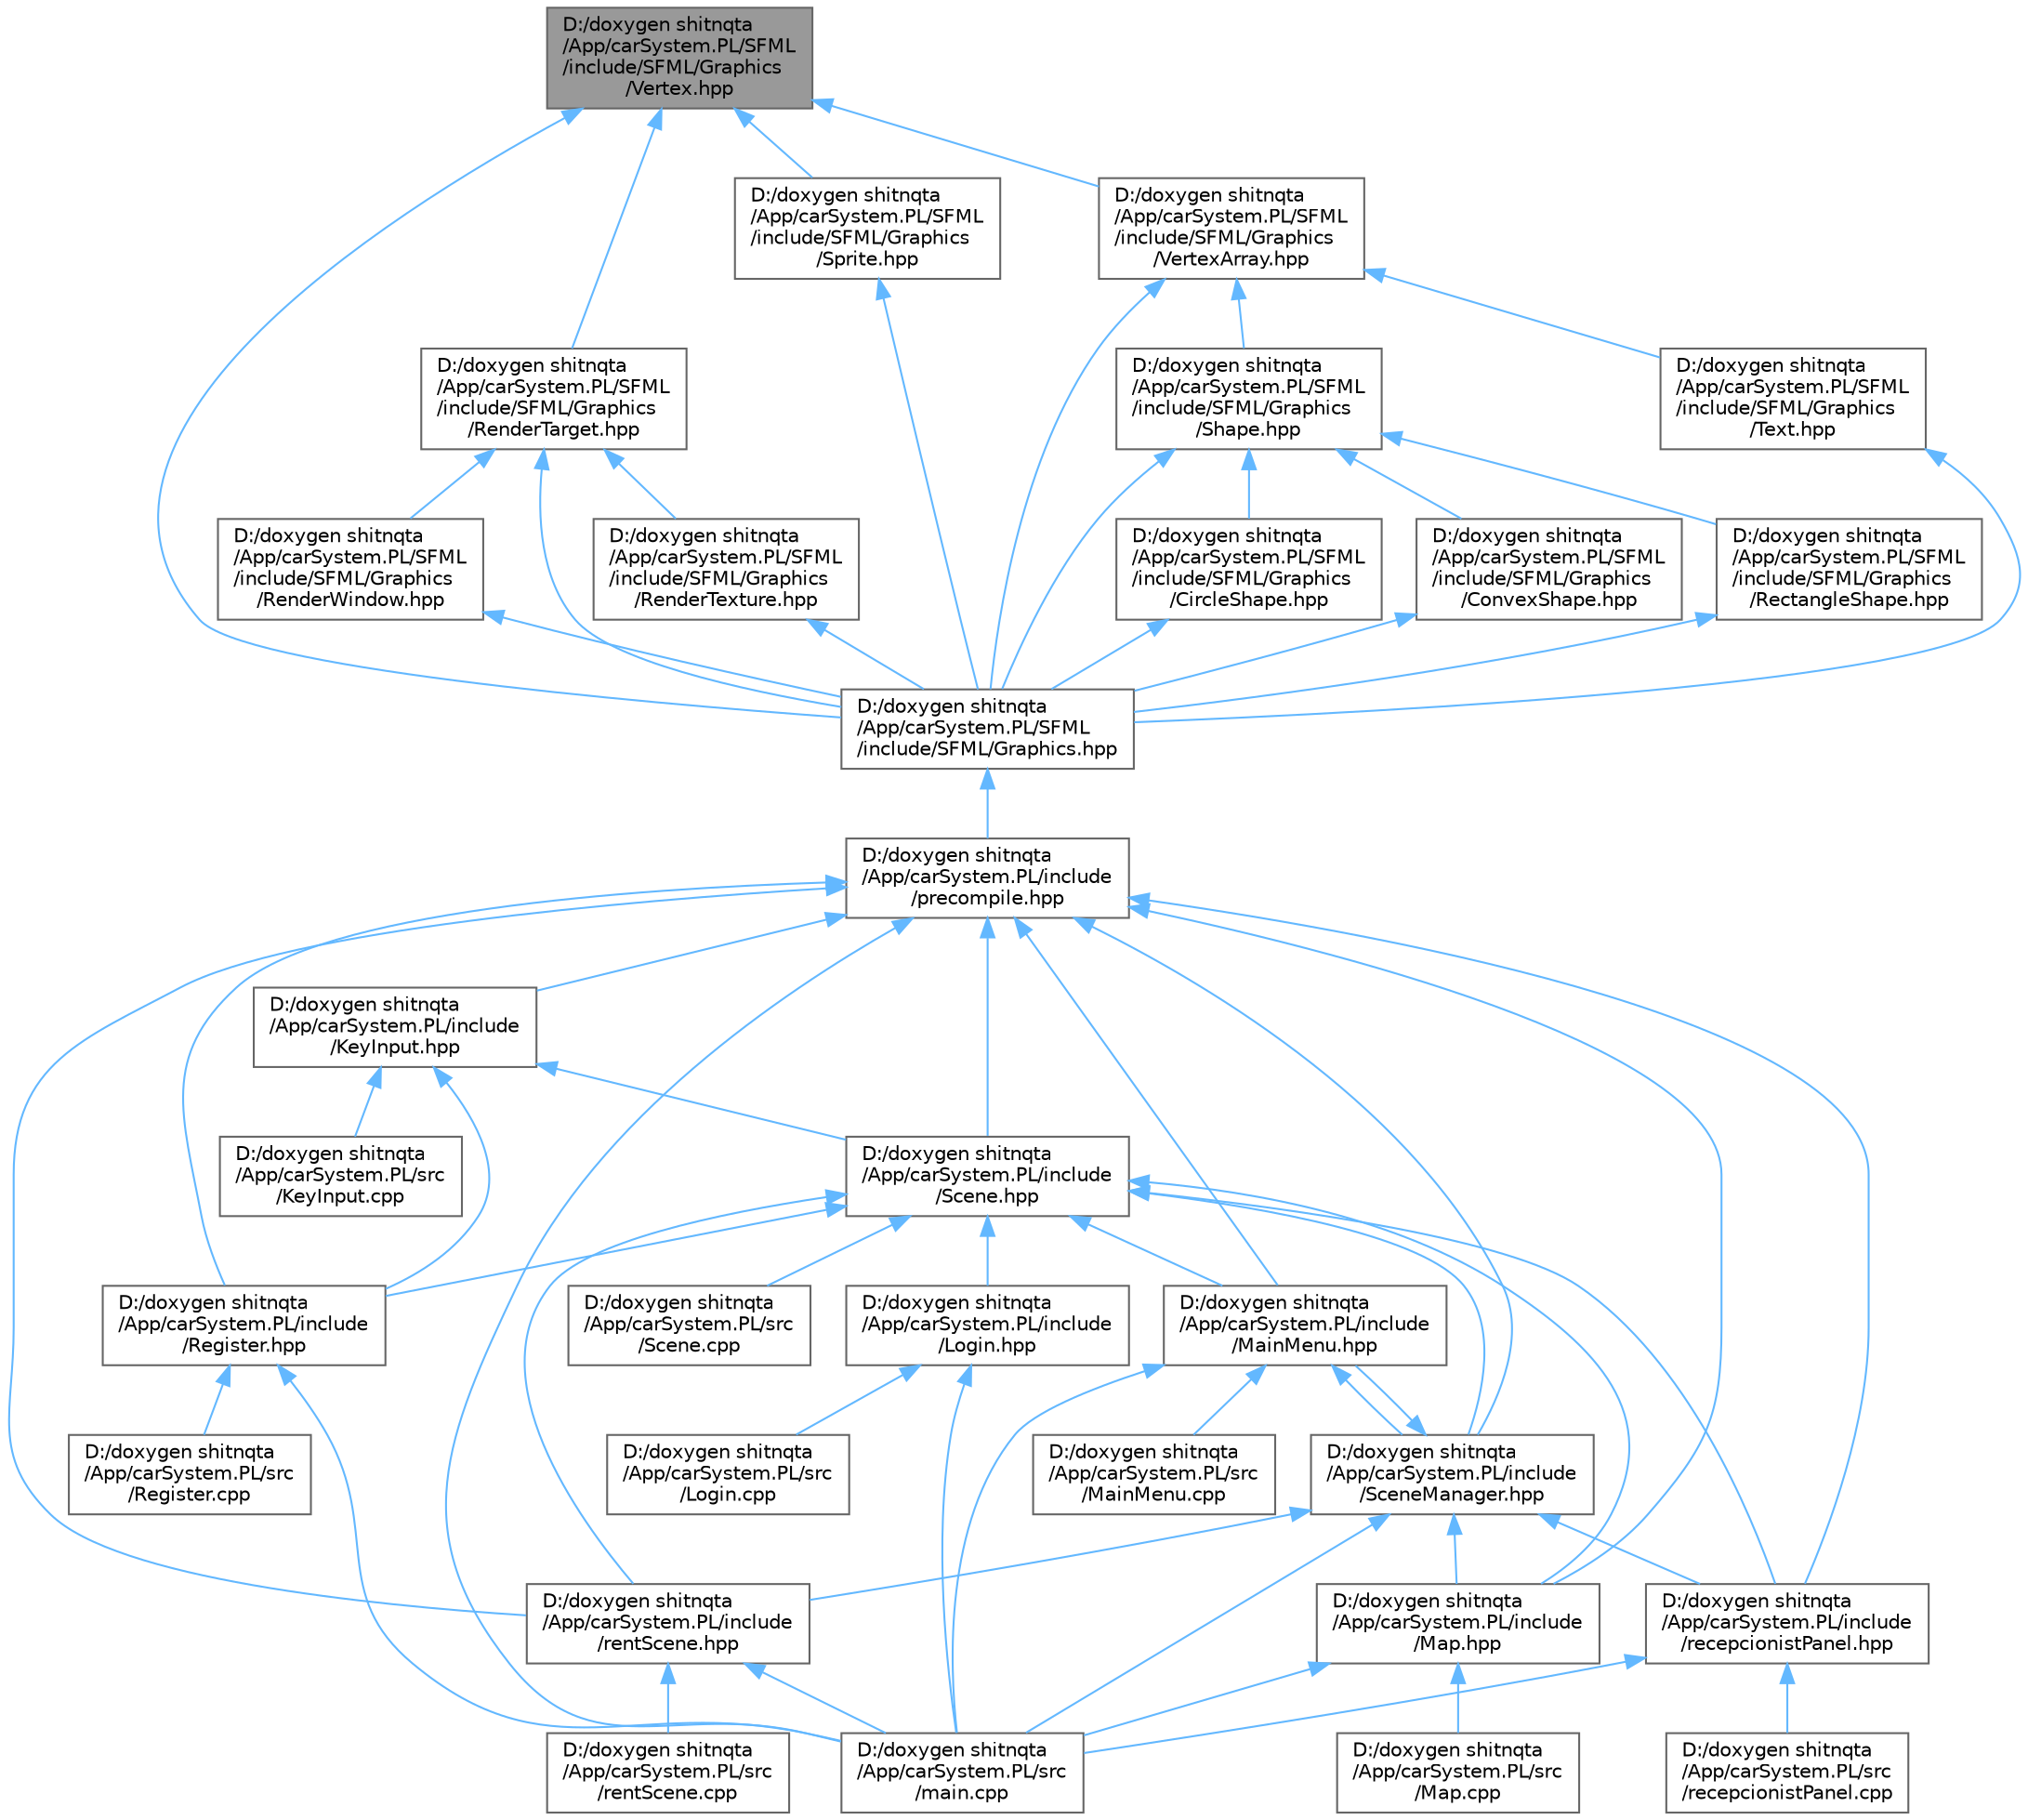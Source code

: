 digraph "D:/doxygen shitnqta/App/carSystem.PL/SFML/include/SFML/Graphics/Vertex.hpp"
{
 // INTERACTIVE_SVG=YES
 // LATEX_PDF_SIZE
  bgcolor="transparent";
  edge [fontname=Helvetica,fontsize=10,labelfontname=Helvetica,labelfontsize=10];
  node [fontname=Helvetica,fontsize=10,shape=box,height=0.2,width=0.4];
  Node1 [id="Node000001",label="D:/doxygen shitnqta\l/App/carSystem.PL/SFML\l/include/SFML/Graphics\l/Vertex.hpp",height=0.2,width=0.4,color="gray40", fillcolor="grey60", style="filled", fontcolor="black",tooltip=" "];
  Node1 -> Node2 [id="edge1_Node000001_Node000002",dir="back",color="steelblue1",style="solid",tooltip=" "];
  Node2 [id="Node000002",label="D:/doxygen shitnqta\l/App/carSystem.PL/SFML\l/include/SFML/Graphics.hpp",height=0.2,width=0.4,color="grey40", fillcolor="white", style="filled",URL="$a00452.html",tooltip=" "];
  Node2 -> Node3 [id="edge2_Node000002_Node000003",dir="back",color="steelblue1",style="solid",tooltip=" "];
  Node3 [id="Node000003",label="D:/doxygen shitnqta\l/App/carSystem.PL/include\l/precompile.hpp",height=0.2,width=0.4,color="grey40", fillcolor="white", style="filled",URL="$a02200.html",tooltip=" "];
  Node3 -> Node4 [id="edge3_Node000003_Node000004",dir="back",color="steelblue1",style="solid",tooltip=" "];
  Node4 [id="Node000004",label="D:/doxygen shitnqta\l/App/carSystem.PL/include\l/KeyInput.hpp",height=0.2,width=0.4,color="grey40", fillcolor="white", style="filled",URL="$a00275.html",tooltip=" "];
  Node4 -> Node5 [id="edge4_Node000004_Node000005",dir="back",color="steelblue1",style="solid",tooltip=" "];
  Node5 [id="Node000005",label="D:/doxygen shitnqta\l/App/carSystem.PL/include\l/Register.hpp",height=0.2,width=0.4,color="grey40", fillcolor="white", style="filled",URL="$a00296.html",tooltip=" "];
  Node5 -> Node6 [id="edge5_Node000005_Node000006",dir="back",color="steelblue1",style="solid",tooltip=" "];
  Node6 [id="Node000006",label="D:/doxygen shitnqta\l/App/carSystem.PL/src\l/Register.cpp",height=0.2,width=0.4,color="grey40", fillcolor="white", style="filled",URL="$a00641.html",tooltip=" "];
  Node5 -> Node7 [id="edge6_Node000005_Node000007",dir="back",color="steelblue1",style="solid",tooltip=" "];
  Node7 [id="Node000007",label="D:/doxygen shitnqta\l/App/carSystem.PL/src\l/main.cpp",height=0.2,width=0.4,color="grey40", fillcolor="white", style="filled",URL="$a00629.html",tooltip=" "];
  Node4 -> Node8 [id="edge7_Node000004_Node000008",dir="back",color="steelblue1",style="solid",tooltip=" "];
  Node8 [id="Node000008",label="D:/doxygen shitnqta\l/App/carSystem.PL/include\l/Scene.hpp",height=0.2,width=0.4,color="grey40", fillcolor="white", style="filled",URL="$a00302.html",tooltip=" "];
  Node8 -> Node9 [id="edge8_Node000008_Node000009",dir="back",color="steelblue1",style="solid",tooltip=" "];
  Node9 [id="Node000009",label="D:/doxygen shitnqta\l/App/carSystem.PL/include\l/Login.hpp",height=0.2,width=0.4,color="grey40", fillcolor="white", style="filled",URL="$a00278.html",tooltip=" "];
  Node9 -> Node10 [id="edge9_Node000009_Node000010",dir="back",color="steelblue1",style="solid",tooltip=" "];
  Node10 [id="Node000010",label="D:/doxygen shitnqta\l/App/carSystem.PL/src\l/Login.cpp",height=0.2,width=0.4,color="grey40", fillcolor="white", style="filled",URL="$a00623.html",tooltip=" "];
  Node9 -> Node7 [id="edge10_Node000009_Node000007",dir="back",color="steelblue1",style="solid",tooltip=" "];
  Node8 -> Node11 [id="edge11_Node000008_Node000011",dir="back",color="steelblue1",style="solid",tooltip=" "];
  Node11 [id="Node000011",label="D:/doxygen shitnqta\l/App/carSystem.PL/include\l/MainMenu.hpp",height=0.2,width=0.4,color="grey40", fillcolor="white", style="filled",URL="$a00284.html",tooltip=" "];
  Node11 -> Node12 [id="edge12_Node000011_Node000012",dir="back",color="steelblue1",style="solid",tooltip=" "];
  Node12 [id="Node000012",label="D:/doxygen shitnqta\l/App/carSystem.PL/include\l/SceneManager.hpp",height=0.2,width=0.4,color="grey40", fillcolor="white", style="filled",URL="$a00305.html",tooltip=" "];
  Node12 -> Node11 [id="edge13_Node000012_Node000011",dir="back",color="steelblue1",style="solid",tooltip=" "];
  Node12 -> Node13 [id="edge14_Node000012_Node000013",dir="back",color="steelblue1",style="solid",tooltip=" "];
  Node13 [id="Node000013",label="D:/doxygen shitnqta\l/App/carSystem.PL/include\l/Map.hpp",height=0.2,width=0.4,color="grey40", fillcolor="white", style="filled",URL="$a00287.html",tooltip=" "];
  Node13 -> Node14 [id="edge15_Node000013_Node000014",dir="back",color="steelblue1",style="solid",tooltip=" "];
  Node14 [id="Node000014",label="D:/doxygen shitnqta\l/App/carSystem.PL/src\l/Map.cpp",height=0.2,width=0.4,color="grey40", fillcolor="white", style="filled",URL="$a00635.html",tooltip=" "];
  Node13 -> Node7 [id="edge16_Node000013_Node000007",dir="back",color="steelblue1",style="solid",tooltip=" "];
  Node12 -> Node15 [id="edge17_Node000012_Node000015",dir="back",color="steelblue1",style="solid",tooltip=" "];
  Node15 [id="Node000015",label="D:/doxygen shitnqta\l/App/carSystem.PL/include\l/recepcionistPanel.hpp",height=0.2,width=0.4,color="grey40", fillcolor="white", style="filled",URL="$a00293.html",tooltip=" "];
  Node15 -> Node7 [id="edge18_Node000015_Node000007",dir="back",color="steelblue1",style="solid",tooltip=" "];
  Node15 -> Node16 [id="edge19_Node000015_Node000016",dir="back",color="steelblue1",style="solid",tooltip=" "];
  Node16 [id="Node000016",label="D:/doxygen shitnqta\l/App/carSystem.PL/src\l/recepcionistPanel.cpp",height=0.2,width=0.4,color="grey40", fillcolor="white", style="filled",URL="$a00638.html",tooltip=" "];
  Node12 -> Node17 [id="edge20_Node000012_Node000017",dir="back",color="steelblue1",style="solid",tooltip=" "];
  Node17 [id="Node000017",label="D:/doxygen shitnqta\l/App/carSystem.PL/include\l/rentScene.hpp",height=0.2,width=0.4,color="grey40", fillcolor="white", style="filled",URL="$a00299.html",tooltip=" "];
  Node17 -> Node7 [id="edge21_Node000017_Node000007",dir="back",color="steelblue1",style="solid",tooltip=" "];
  Node17 -> Node18 [id="edge22_Node000017_Node000018",dir="back",color="steelblue1",style="solid",tooltip=" "];
  Node18 [id="Node000018",label="D:/doxygen shitnqta\l/App/carSystem.PL/src\l/rentScene.cpp",height=0.2,width=0.4,color="grey40", fillcolor="white", style="filled",URL="$a00644.html",tooltip=" "];
  Node12 -> Node7 [id="edge23_Node000012_Node000007",dir="back",color="steelblue1",style="solid",tooltip=" "];
  Node11 -> Node19 [id="edge24_Node000011_Node000019",dir="back",color="steelblue1",style="solid",tooltip=" "];
  Node19 [id="Node000019",label="D:/doxygen shitnqta\l/App/carSystem.PL/src\l/MainMenu.cpp",height=0.2,width=0.4,color="grey40", fillcolor="white", style="filled",URL="$a00632.html",tooltip=" "];
  Node11 -> Node7 [id="edge25_Node000011_Node000007",dir="back",color="steelblue1",style="solid",tooltip=" "];
  Node8 -> Node13 [id="edge26_Node000008_Node000013",dir="back",color="steelblue1",style="solid",tooltip=" "];
  Node8 -> Node5 [id="edge27_Node000008_Node000005",dir="back",color="steelblue1",style="solid",tooltip=" "];
  Node8 -> Node12 [id="edge28_Node000008_Node000012",dir="back",color="steelblue1",style="solid",tooltip=" "];
  Node8 -> Node15 [id="edge29_Node000008_Node000015",dir="back",color="steelblue1",style="solid",tooltip=" "];
  Node8 -> Node17 [id="edge30_Node000008_Node000017",dir="back",color="steelblue1",style="solid",tooltip=" "];
  Node8 -> Node20 [id="edge31_Node000008_Node000020",dir="back",color="steelblue1",style="solid",tooltip=" "];
  Node20 [id="Node000020",label="D:/doxygen shitnqta\l/App/carSystem.PL/src\l/Scene.cpp",height=0.2,width=0.4,color="grey40", fillcolor="white", style="filled",URL="$a00647.html",tooltip=" "];
  Node4 -> Node21 [id="edge32_Node000004_Node000021",dir="back",color="steelblue1",style="solid",tooltip=" "];
  Node21 [id="Node000021",label="D:/doxygen shitnqta\l/App/carSystem.PL/src\l/KeyInput.cpp",height=0.2,width=0.4,color="grey40", fillcolor="white", style="filled",URL="$a00620.html",tooltip=" "];
  Node3 -> Node11 [id="edge33_Node000003_Node000011",dir="back",color="steelblue1",style="solid",tooltip=" "];
  Node3 -> Node13 [id="edge34_Node000003_Node000013",dir="back",color="steelblue1",style="solid",tooltip=" "];
  Node3 -> Node5 [id="edge35_Node000003_Node000005",dir="back",color="steelblue1",style="solid",tooltip=" "];
  Node3 -> Node8 [id="edge36_Node000003_Node000008",dir="back",color="steelblue1",style="solid",tooltip=" "];
  Node3 -> Node12 [id="edge37_Node000003_Node000012",dir="back",color="steelblue1",style="solid",tooltip=" "];
  Node3 -> Node15 [id="edge38_Node000003_Node000015",dir="back",color="steelblue1",style="solid",tooltip=" "];
  Node3 -> Node17 [id="edge39_Node000003_Node000017",dir="back",color="steelblue1",style="solid",tooltip=" "];
  Node3 -> Node7 [id="edge40_Node000003_Node000007",dir="back",color="steelblue1",style="solid",tooltip=" "];
  Node1 -> Node22 [id="edge41_Node000001_Node000022",dir="back",color="steelblue1",style="solid",tooltip=" "];
  Node22 [id="Node000022",label="D:/doxygen shitnqta\l/App/carSystem.PL/SFML\l/include/SFML/Graphics\l/RenderTarget.hpp",height=0.2,width=0.4,color="grey40", fillcolor="white", style="filled",URL="$a00410.html",tooltip=" "];
  Node22 -> Node2 [id="edge42_Node000022_Node000002",dir="back",color="steelblue1",style="solid",tooltip=" "];
  Node22 -> Node23 [id="edge43_Node000022_Node000023",dir="back",color="steelblue1",style="solid",tooltip=" "];
  Node23 [id="Node000023",label="D:/doxygen shitnqta\l/App/carSystem.PL/SFML\l/include/SFML/Graphics\l/RenderTexture.hpp",height=0.2,width=0.4,color="grey40", fillcolor="white", style="filled",URL="$a00413.html",tooltip=" "];
  Node23 -> Node2 [id="edge44_Node000023_Node000002",dir="back",color="steelblue1",style="solid",tooltip=" "];
  Node22 -> Node24 [id="edge45_Node000022_Node000024",dir="back",color="steelblue1",style="solid",tooltip=" "];
  Node24 [id="Node000024",label="D:/doxygen shitnqta\l/App/carSystem.PL/SFML\l/include/SFML/Graphics\l/RenderWindow.hpp",height=0.2,width=0.4,color="grey40", fillcolor="white", style="filled",URL="$a00416.html",tooltip=" "];
  Node24 -> Node2 [id="edge46_Node000024_Node000002",dir="back",color="steelblue1",style="solid",tooltip=" "];
  Node1 -> Node25 [id="edge47_Node000001_Node000025",dir="back",color="steelblue1",style="solid",tooltip=" "];
  Node25 [id="Node000025",label="D:/doxygen shitnqta\l/App/carSystem.PL/SFML\l/include/SFML/Graphics\l/Sprite.hpp",height=0.2,width=0.4,color="grey40", fillcolor="white", style="filled",URL="$a00425.html",tooltip=" "];
  Node25 -> Node2 [id="edge48_Node000025_Node000002",dir="back",color="steelblue1",style="solid",tooltip=" "];
  Node1 -> Node26 [id="edge49_Node000001_Node000026",dir="back",color="steelblue1",style="solid",tooltip=" "];
  Node26 [id="Node000026",label="D:/doxygen shitnqta\l/App/carSystem.PL/SFML\l/include/SFML/Graphics\l/VertexArray.hpp",height=0.2,width=0.4,color="grey40", fillcolor="white", style="filled",URL="$a00443.html",tooltip=" "];
  Node26 -> Node2 [id="edge50_Node000026_Node000002",dir="back",color="steelblue1",style="solid",tooltip=" "];
  Node26 -> Node27 [id="edge51_Node000026_Node000027",dir="back",color="steelblue1",style="solid",tooltip=" "];
  Node27 [id="Node000027",label="D:/doxygen shitnqta\l/App/carSystem.PL/SFML\l/include/SFML/Graphics\l/Shape.hpp",height=0.2,width=0.4,color="grey40", fillcolor="white", style="filled",URL="$a00422.html",tooltip=" "];
  Node27 -> Node2 [id="edge52_Node000027_Node000002",dir="back",color="steelblue1",style="solid",tooltip=" "];
  Node27 -> Node28 [id="edge53_Node000027_Node000028",dir="back",color="steelblue1",style="solid",tooltip=" "];
  Node28 [id="Node000028",label="D:/doxygen shitnqta\l/App/carSystem.PL/SFML\l/include/SFML/Graphics\l/CircleShape.hpp",height=0.2,width=0.4,color="grey40", fillcolor="white", style="filled",URL="$a00368.html",tooltip=" "];
  Node28 -> Node2 [id="edge54_Node000028_Node000002",dir="back",color="steelblue1",style="solid",tooltip=" "];
  Node27 -> Node29 [id="edge55_Node000027_Node000029",dir="back",color="steelblue1",style="solid",tooltip=" "];
  Node29 [id="Node000029",label="D:/doxygen shitnqta\l/App/carSystem.PL/SFML\l/include/SFML/Graphics\l/ConvexShape.hpp",height=0.2,width=0.4,color="grey40", fillcolor="white", style="filled",URL="$a00374.html",tooltip=" "];
  Node29 -> Node2 [id="edge56_Node000029_Node000002",dir="back",color="steelblue1",style="solid",tooltip=" "];
  Node27 -> Node30 [id="edge57_Node000027_Node000030",dir="back",color="steelblue1",style="solid",tooltip=" "];
  Node30 [id="Node000030",label="D:/doxygen shitnqta\l/App/carSystem.PL/SFML\l/include/SFML/Graphics\l/RectangleShape.hpp",height=0.2,width=0.4,color="grey40", fillcolor="white", style="filled",URL="$a00404.html",tooltip=" "];
  Node30 -> Node2 [id="edge58_Node000030_Node000002",dir="back",color="steelblue1",style="solid",tooltip=" "];
  Node26 -> Node31 [id="edge59_Node000026_Node000031",dir="back",color="steelblue1",style="solid",tooltip=" "];
  Node31 [id="Node000031",label="D:/doxygen shitnqta\l/App/carSystem.PL/SFML\l/include/SFML/Graphics\l/Text.hpp",height=0.2,width=0.4,color="grey40", fillcolor="white", style="filled",URL="$a00428.html",tooltip=" "];
  Node31 -> Node2 [id="edge60_Node000031_Node000002",dir="back",color="steelblue1",style="solid",tooltip=" "];
}
